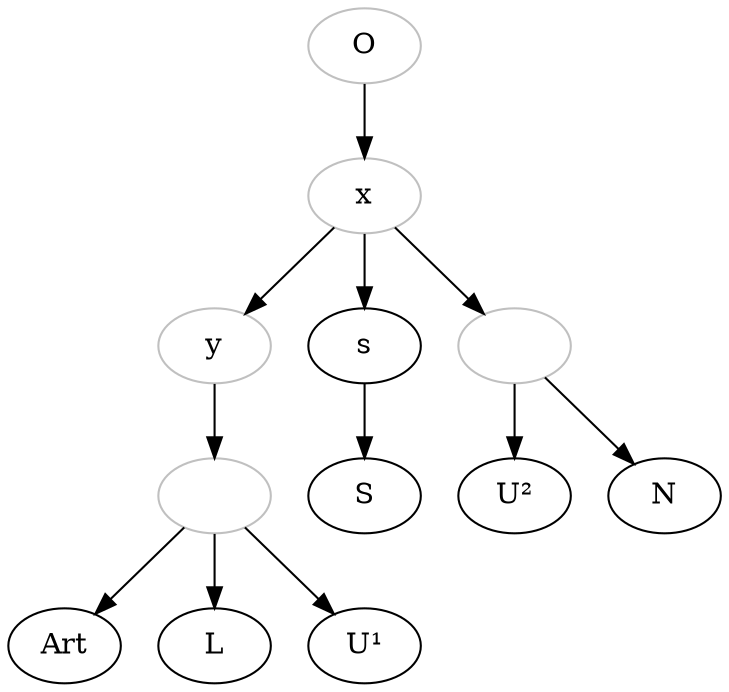 digraph {
    O [color="grey"]
    x [color="grey"]
    y [color="grey"]

    O -> x;
    x -> y;
    y->empty1;
    empty1 -> Art;
    empty1 -> L;
    empty1 -> U¹;

    x -> s ;
    s -> S ;

    x -> empty2;
    empty2 -> U²;
    empty2 -> N;

    empty1[color="grey"; label=""]
    empty2[color="grey"; label=""]
}
